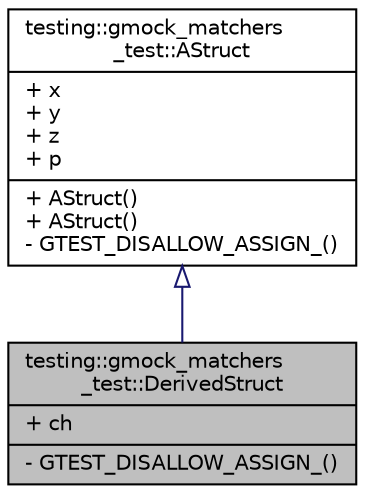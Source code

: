 digraph "testing::gmock_matchers_test::DerivedStruct"
{
  edge [fontname="Helvetica",fontsize="10",labelfontname="Helvetica",labelfontsize="10"];
  node [fontname="Helvetica",fontsize="10",shape=record];
  Node0 [label="{testing::gmock_matchers\l_test::DerivedStruct\n|+ ch\l|- GTEST_DISALLOW_ASSIGN_()\l}",height=0.2,width=0.4,color="black", fillcolor="grey75", style="filled", fontcolor="black"];
  Node1 -> Node0 [dir="back",color="midnightblue",fontsize="10",style="solid",arrowtail="onormal",fontname="Helvetica"];
  Node1 [label="{testing::gmock_matchers\l_test::AStruct\n|+ x\l+ y\l+ z\l+ p\l|+ AStruct()\l+ AStruct()\l- GTEST_DISALLOW_ASSIGN_()\l}",height=0.2,width=0.4,color="black", fillcolor="white", style="filled",URL="$dd/d5e/structtesting_1_1gmock__matchers__test_1_1_a_struct.html"];
}
